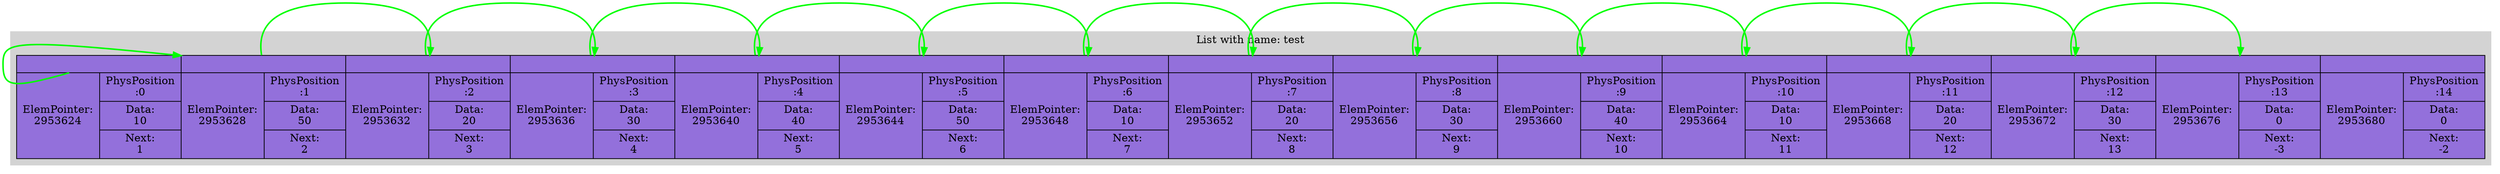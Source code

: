 digraph G{
subgraph clusterlist {
style=filled;
color=lightgrey;
rankdir=LR;
Model [shape=record,style="filled",fillcolor="mediumpurple",label="{{<0>} | {ElemPointer:\n2953624 | {PhysPosition\n:0 | Data:\n10 | Next:\n1}}}| {{<1>} | {ElemPointer:\n2953628 | {PhysPosition\n:1 | Data:\n50 | Next:\n2}}}| {{<2>} | {ElemPointer:\n2953632 | {PhysPosition\n:2 | Data:\n20 | Next:\n3}}}| {{<3>} | {ElemPointer:\n2953636 | {PhysPosition\n:3 | Data:\n30 | Next:\n4}}}| {{<4>} | {ElemPointer:\n2953640 | {PhysPosition\n:4 | Data:\n40 | Next:\n5}}}| {{<5>} | {ElemPointer:\n2953644 | {PhysPosition\n:5 | Data:\n50 | Next:\n6}}}| {{<6>} | {ElemPointer:\n2953648 | {PhysPosition\n:6 | Data:\n10 | Next:\n7}}}| {{<7>} | {ElemPointer:\n2953652 | {PhysPosition\n:7 | Data:\n20 | Next:\n8}}}| {{<8>} | {ElemPointer:\n2953656 | {PhysPosition\n:8 | Data:\n30 | Next:\n9}}}| {{<9>} | {ElemPointer:\n2953660 | {PhysPosition\n:9 | Data:\n40 | Next:\n10}}}| {{<10>} | {ElemPointer:\n2953664 | {PhysPosition\n:10 | Data:\n10 | Next:\n11}}}| {{<11>} | {ElemPointer:\n2953668 | {PhysPosition\n:11 | Data:\n20 | Next:\n12}}}| {{<12>} | {ElemPointer:\n2953672 | {PhysPosition\n:12 | Data:\n30 | Next:\n13}}}| {{<13>} | {ElemPointer:\n2953676 | {PhysPosition\n:13 | Data:\n0 | Next:\n-3}}}| {{<14>} | {ElemPointer:\n2953680 | {PhysPosition\n:14 | Data:\n0 | Next:\n-2}}}"];
Model:<0>->Model:<1>[color="green";style="bold"];
Model:<1>->Model:<2>[color="green";style="bold"];
Model:<2>->Model:<3>[color="green";style="bold"];
Model:<3>->Model:<4>[color="green";style="bold"];
Model:<4>->Model:<5>[color="green";style="bold"];
Model:<5>->Model:<6>[color="green";style="bold"];
Model:<6>->Model:<7>[color="green";style="bold"];
Model:<7>->Model:<8>[color="green";style="bold"];
Model:<8>->Model:<9>[color="green";style="bold"];
Model:<9>->Model:<10>[color="green";style="bold"];
Model:<10>->Model:<11>[color="green";style="bold"];
Model:<11>->Model:<12>[color="green";style="bold"];
Model:<12>->Model:<13>[color="green";style="bold"];
label = "List with name: test"}
}
